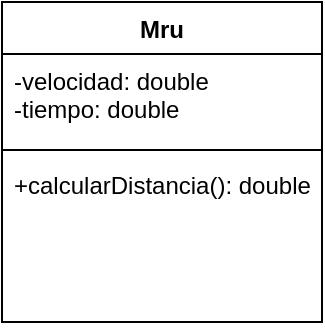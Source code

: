 <mxfile version="24.7.13">
  <diagram name="Página-1" id="zZXRaXY4RcnrLrgKev3U">
    <mxGraphModel dx="825" dy="482" grid="1" gridSize="10" guides="1" tooltips="1" connect="1" arrows="1" fold="1" page="1" pageScale="1" pageWidth="850" pageHeight="1100" math="0" shadow="0">
      <root>
        <mxCell id="0" />
        <mxCell id="1" parent="0" />
        <mxCell id="dRUziH3rvfASwrz_rzR_-5" value="Mru" style="swimlane;fontStyle=1;align=center;verticalAlign=top;childLayout=stackLayout;horizontal=1;startSize=26;horizontalStack=0;resizeParent=1;resizeParentMax=0;resizeLast=0;collapsible=1;marginBottom=0;whiteSpace=wrap;html=1;" parent="1" vertex="1">
          <mxGeometry x="280" y="80" width="160" height="160" as="geometry" />
        </mxCell>
        <mxCell id="dRUziH3rvfASwrz_rzR_-6" value="-velocidad: double&lt;div&gt;-tiempo: double&lt;/div&gt;&lt;div&gt;&lt;br&gt;&lt;/div&gt;" style="text;strokeColor=none;fillColor=none;align=left;verticalAlign=top;spacingLeft=4;spacingRight=4;overflow=hidden;rotatable=0;points=[[0,0.5],[1,0.5]];portConstraint=eastwest;whiteSpace=wrap;html=1;" parent="dRUziH3rvfASwrz_rzR_-5" vertex="1">
          <mxGeometry y="26" width="160" height="44" as="geometry" />
        </mxCell>
        <mxCell id="dRUziH3rvfASwrz_rzR_-7" value="" style="line;strokeWidth=1;fillColor=none;align=left;verticalAlign=middle;spacingTop=-1;spacingLeft=3;spacingRight=3;rotatable=0;labelPosition=right;points=[];portConstraint=eastwest;strokeColor=inherit;" parent="dRUziH3rvfASwrz_rzR_-5" vertex="1">
          <mxGeometry y="70" width="160" height="8" as="geometry" />
        </mxCell>
        <mxCell id="dRUziH3rvfASwrz_rzR_-8" value="&lt;div&gt;+calcularDistancia(): double&lt;/div&gt;" style="text;strokeColor=none;fillColor=none;align=left;verticalAlign=top;spacingLeft=4;spacingRight=4;overflow=hidden;rotatable=0;points=[[0,0.5],[1,0.5]];portConstraint=eastwest;whiteSpace=wrap;html=1;" parent="dRUziH3rvfASwrz_rzR_-5" vertex="1">
          <mxGeometry y="78" width="160" height="82" as="geometry" />
        </mxCell>
      </root>
    </mxGraphModel>
  </diagram>
</mxfile>
